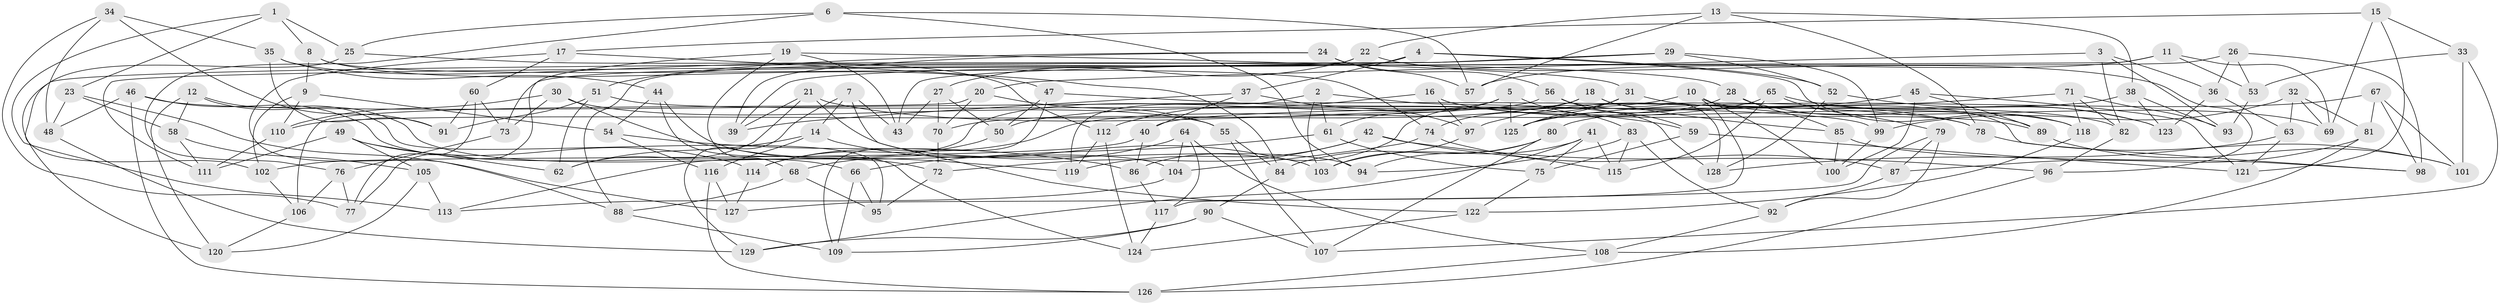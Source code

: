 // Generated by graph-tools (version 1.1) at 2025/03/03/09/25 03:03:10]
// undirected, 129 vertices, 258 edges
graph export_dot {
graph [start="1"]
  node [color=gray90,style=filled];
  1;
  2;
  3;
  4;
  5;
  6;
  7;
  8;
  9;
  10;
  11;
  12;
  13;
  14;
  15;
  16;
  17;
  18;
  19;
  20;
  21;
  22;
  23;
  24;
  25;
  26;
  27;
  28;
  29;
  30;
  31;
  32;
  33;
  34;
  35;
  36;
  37;
  38;
  39;
  40;
  41;
  42;
  43;
  44;
  45;
  46;
  47;
  48;
  49;
  50;
  51;
  52;
  53;
  54;
  55;
  56;
  57;
  58;
  59;
  60;
  61;
  62;
  63;
  64;
  65;
  66;
  67;
  68;
  69;
  70;
  71;
  72;
  73;
  74;
  75;
  76;
  77;
  78;
  79;
  80;
  81;
  82;
  83;
  84;
  85;
  86;
  87;
  88;
  89;
  90;
  91;
  92;
  93;
  94;
  95;
  96;
  97;
  98;
  99;
  100;
  101;
  102;
  103;
  104;
  105;
  106;
  107;
  108;
  109;
  110;
  111;
  112;
  113;
  114;
  115;
  116;
  117;
  118;
  119;
  120;
  121;
  122;
  123;
  124;
  125;
  126;
  127;
  128;
  129;
  1 -- 8;
  1 -- 113;
  1 -- 23;
  1 -- 25;
  2 -- 119;
  2 -- 128;
  2 -- 103;
  2 -- 61;
  3 -- 20;
  3 -- 36;
  3 -- 82;
  3 -- 93;
  4 -- 52;
  4 -- 37;
  4 -- 88;
  4 -- 118;
  5 -- 113;
  5 -- 61;
  5 -- 83;
  5 -- 125;
  6 -- 57;
  6 -- 25;
  6 -- 76;
  6 -- 94;
  7 -- 129;
  7 -- 122;
  7 -- 14;
  7 -- 43;
  8 -- 74;
  8 -- 9;
  8 -- 47;
  9 -- 110;
  9 -- 54;
  9 -- 102;
  10 -- 100;
  10 -- 69;
  10 -- 117;
  10 -- 50;
  11 -- 53;
  11 -- 111;
  11 -- 69;
  11 -- 57;
  12 -- 120;
  12 -- 72;
  12 -- 95;
  12 -- 58;
  13 -- 22;
  13 -- 38;
  13 -- 78;
  13 -- 57;
  14 -- 103;
  14 -- 116;
  14 -- 62;
  15 -- 33;
  15 -- 69;
  15 -- 121;
  15 -- 17;
  16 -- 89;
  16 -- 97;
  16 -- 118;
  16 -- 112;
  17 -- 88;
  17 -- 84;
  17 -- 60;
  18 -- 85;
  18 -- 86;
  18 -- 128;
  18 -- 70;
  19 -- 77;
  19 -- 68;
  19 -- 31;
  19 -- 43;
  20 -- 70;
  20 -- 106;
  20 -- 55;
  21 -- 62;
  21 -- 94;
  21 -- 39;
  21 -- 78;
  22 -- 27;
  22 -- 73;
  22 -- 96;
  23 -- 48;
  23 -- 58;
  23 -- 127;
  24 -- 39;
  24 -- 51;
  24 -- 57;
  24 -- 56;
  25 -- 28;
  25 -- 102;
  26 -- 98;
  26 -- 39;
  26 -- 36;
  26 -- 53;
  27 -- 50;
  27 -- 70;
  27 -- 43;
  28 -- 89;
  28 -- 125;
  28 -- 85;
  29 -- 52;
  29 -- 99;
  29 -- 43;
  29 -- 120;
  30 -- 110;
  30 -- 73;
  30 -- 55;
  30 -- 119;
  31 -- 82;
  31 -- 125;
  31 -- 74;
  32 -- 81;
  32 -- 63;
  32 -- 99;
  32 -- 69;
  33 -- 107;
  33 -- 53;
  33 -- 101;
  34 -- 35;
  34 -- 77;
  34 -- 48;
  34 -- 91;
  35 -- 44;
  35 -- 91;
  35 -- 112;
  36 -- 63;
  36 -- 123;
  37 -- 97;
  37 -- 39;
  37 -- 40;
  38 -- 40;
  38 -- 123;
  38 -- 93;
  40 -- 102;
  40 -- 86;
  41 -- 115;
  41 -- 129;
  41 -- 75;
  41 -- 103;
  42 -- 115;
  42 -- 72;
  42 -- 119;
  42 -- 96;
  44 -- 54;
  44 -- 104;
  44 -- 124;
  45 -- 97;
  45 -- 121;
  45 -- 89;
  45 -- 100;
  46 -- 66;
  46 -- 48;
  46 -- 126;
  46 -- 78;
  47 -- 50;
  47 -- 59;
  47 -- 109;
  48 -- 129;
  49 -- 114;
  49 -- 62;
  49 -- 105;
  49 -- 111;
  50 -- 114;
  51 -- 62;
  51 -- 99;
  51 -- 91;
  52 -- 123;
  52 -- 128;
  53 -- 93;
  54 -- 86;
  54 -- 116;
  55 -- 107;
  55 -- 84;
  56 -- 98;
  56 -- 110;
  56 -- 59;
  58 -- 111;
  58 -- 105;
  59 -- 121;
  59 -- 75;
  60 -- 91;
  60 -- 73;
  60 -- 77;
  61 -- 66;
  61 -- 75;
  63 -- 128;
  63 -- 121;
  64 -- 104;
  64 -- 117;
  64 -- 68;
  64 -- 108;
  65 -- 114;
  65 -- 123;
  65 -- 79;
  65 -- 115;
  66 -- 95;
  66 -- 109;
  67 -- 98;
  67 -- 101;
  67 -- 81;
  67 -- 125;
  68 -- 95;
  68 -- 88;
  70 -- 72;
  71 -- 80;
  71 -- 93;
  71 -- 82;
  71 -- 118;
  72 -- 95;
  73 -- 76;
  74 -- 87;
  74 -- 104;
  75 -- 122;
  76 -- 106;
  76 -- 77;
  78 -- 101;
  79 -- 92;
  79 -- 127;
  79 -- 87;
  80 -- 94;
  80 -- 107;
  80 -- 84;
  81 -- 108;
  81 -- 87;
  82 -- 96;
  83 -- 115;
  83 -- 92;
  83 -- 94;
  84 -- 90;
  85 -- 100;
  85 -- 98;
  86 -- 117;
  87 -- 92;
  88 -- 109;
  89 -- 101;
  90 -- 129;
  90 -- 109;
  90 -- 107;
  92 -- 108;
  96 -- 126;
  97 -- 103;
  99 -- 100;
  102 -- 106;
  104 -- 113;
  105 -- 113;
  105 -- 120;
  106 -- 120;
  108 -- 126;
  110 -- 111;
  112 -- 124;
  112 -- 119;
  114 -- 127;
  116 -- 127;
  116 -- 126;
  117 -- 124;
  118 -- 122;
  122 -- 124;
}
